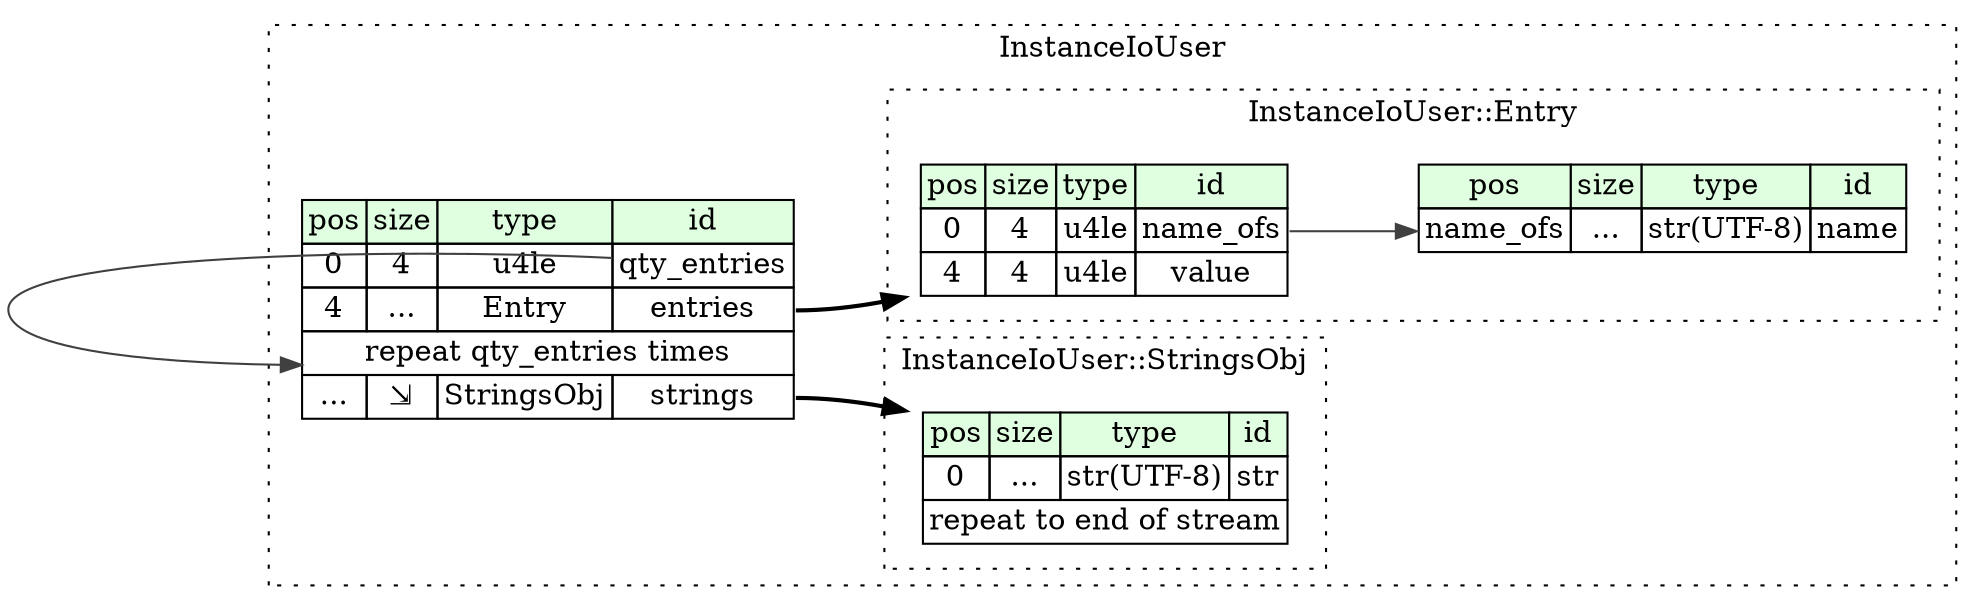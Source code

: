 digraph {
	rankdir=LR;
	node [shape=plaintext];
	subgraph cluster__instance_io_user {
		label="InstanceIoUser";
		graph[style=dotted];

		instance_io_user__seq [label=<<TABLE BORDER="0" CELLBORDER="1" CELLSPACING="0">
			<TR><TD BGCOLOR="#E0FFE0">pos</TD><TD BGCOLOR="#E0FFE0">size</TD><TD BGCOLOR="#E0FFE0">type</TD><TD BGCOLOR="#E0FFE0">id</TD></TR>
			<TR><TD PORT="qty_entries_pos">0</TD><TD PORT="qty_entries_size">4</TD><TD>u4le</TD><TD PORT="qty_entries_type">qty_entries</TD></TR>
			<TR><TD PORT="entries_pos">4</TD><TD PORT="entries_size">...</TD><TD>Entry</TD><TD PORT="entries_type">entries</TD></TR>
			<TR><TD COLSPAN="4" PORT="entries__repeat">repeat qty_entries times</TD></TR>
			<TR><TD PORT="strings_pos">...</TD><TD PORT="strings_size">⇲</TD><TD>StringsObj</TD><TD PORT="strings_type">strings</TD></TR>
		</TABLE>>];
		subgraph cluster__entry {
			label="InstanceIoUser::Entry";
			graph[style=dotted];

			entry__seq [label=<<TABLE BORDER="0" CELLBORDER="1" CELLSPACING="0">
				<TR><TD BGCOLOR="#E0FFE0">pos</TD><TD BGCOLOR="#E0FFE0">size</TD><TD BGCOLOR="#E0FFE0">type</TD><TD BGCOLOR="#E0FFE0">id</TD></TR>
				<TR><TD PORT="name_ofs_pos">0</TD><TD PORT="name_ofs_size">4</TD><TD>u4le</TD><TD PORT="name_ofs_type">name_ofs</TD></TR>
				<TR><TD PORT="value_pos">4</TD><TD PORT="value_size">4</TD><TD>u4le</TD><TD PORT="value_type">value</TD></TR>
			</TABLE>>];
			entry__inst__name [label=<<TABLE BORDER="0" CELLBORDER="1" CELLSPACING="0">
				<TR><TD BGCOLOR="#E0FFE0">pos</TD><TD BGCOLOR="#E0FFE0">size</TD><TD BGCOLOR="#E0FFE0">type</TD><TD BGCOLOR="#E0FFE0">id</TD></TR>
				<TR><TD PORT="name_pos">name_ofs</TD><TD PORT="name_size">...</TD><TD>str(UTF-8)</TD><TD PORT="name_type">name</TD></TR>
			</TABLE>>];
		}
		subgraph cluster__strings_obj {
			label="InstanceIoUser::StringsObj";
			graph[style=dotted];

			strings_obj__seq [label=<<TABLE BORDER="0" CELLBORDER="1" CELLSPACING="0">
				<TR><TD BGCOLOR="#E0FFE0">pos</TD><TD BGCOLOR="#E0FFE0">size</TD><TD BGCOLOR="#E0FFE0">type</TD><TD BGCOLOR="#E0FFE0">id</TD></TR>
				<TR><TD PORT="str_pos">0</TD><TD PORT="str_size">...</TD><TD>str(UTF-8)</TD><TD PORT="str_type">str</TD></TR>
				<TR><TD COLSPAN="4" PORT="str__repeat">repeat to end of stream</TD></TR>
			</TABLE>>];
		}
	}
	instance_io_user__seq:entries_type -> entry__seq [style=bold];
	instance_io_user__seq:qty_entries_type -> instance_io_user__seq:entries__repeat [color="#404040"];
	instance_io_user__seq:strings_type -> strings_obj__seq [style=bold];
	entry__seq:name_ofs_type -> entry__inst__name:name_pos [color="#404040"];
}
